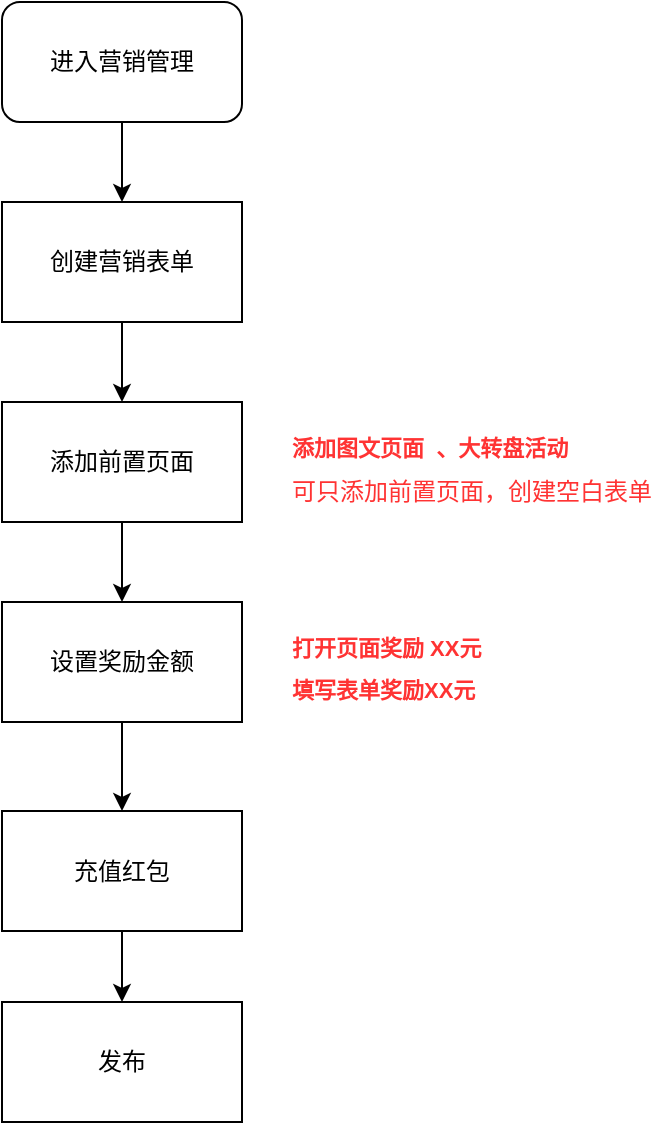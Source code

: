 <mxfile version="14.6.0" type="github">
  <diagram id="ceVoSjVOeJK-hoTPvmaE" name="第 1 页">
    <mxGraphModel dx="1422" dy="794" grid="1" gridSize="10" guides="1" tooltips="1" connect="1" arrows="1" fold="1" page="1" pageScale="1" pageWidth="10000" pageHeight="1169" math="0" shadow="0">
      <root>
        <mxCell id="0" />
        <mxCell id="1" parent="0" />
        <mxCell id="pcj1sW6-fQmG6R9GkN-e-7" value="" style="edgeStyle=orthogonalEdgeStyle;rounded=0;orthogonalLoop=1;jettySize=auto;html=1;" edge="1" parent="1" source="pcj1sW6-fQmG6R9GkN-e-1" target="pcj1sW6-fQmG6R9GkN-e-2">
          <mxGeometry relative="1" as="geometry" />
        </mxCell>
        <mxCell id="pcj1sW6-fQmG6R9GkN-e-1" value="进入营销管理" style="rounded=1;whiteSpace=wrap;html=1;" vertex="1" parent="1">
          <mxGeometry x="400" y="90" width="120" height="60" as="geometry" />
        </mxCell>
        <mxCell id="pcj1sW6-fQmG6R9GkN-e-8" value="" style="edgeStyle=orthogonalEdgeStyle;rounded=0;orthogonalLoop=1;jettySize=auto;html=1;" edge="1" parent="1" source="pcj1sW6-fQmG6R9GkN-e-2" target="pcj1sW6-fQmG6R9GkN-e-3">
          <mxGeometry relative="1" as="geometry" />
        </mxCell>
        <mxCell id="pcj1sW6-fQmG6R9GkN-e-2" value="创建营销表单" style="rounded=0;whiteSpace=wrap;html=1;" vertex="1" parent="1">
          <mxGeometry x="400" y="190" width="120" height="60" as="geometry" />
        </mxCell>
        <mxCell id="pcj1sW6-fQmG6R9GkN-e-9" value="" style="edgeStyle=orthogonalEdgeStyle;rounded=0;orthogonalLoop=1;jettySize=auto;html=1;" edge="1" parent="1" source="pcj1sW6-fQmG6R9GkN-e-3" target="pcj1sW6-fQmG6R9GkN-e-4">
          <mxGeometry relative="1" as="geometry" />
        </mxCell>
        <mxCell id="pcj1sW6-fQmG6R9GkN-e-3" value="添加前置页面" style="rounded=0;whiteSpace=wrap;html=1;" vertex="1" parent="1">
          <mxGeometry x="400" y="290" width="120" height="60" as="geometry" />
        </mxCell>
        <mxCell id="pcj1sW6-fQmG6R9GkN-e-10" value="" style="edgeStyle=orthogonalEdgeStyle;rounded=0;orthogonalLoop=1;jettySize=auto;html=1;" edge="1" parent="1" source="pcj1sW6-fQmG6R9GkN-e-4" target="pcj1sW6-fQmG6R9GkN-e-5">
          <mxGeometry relative="1" as="geometry" />
        </mxCell>
        <mxCell id="pcj1sW6-fQmG6R9GkN-e-4" value="设置奖励金额" style="rounded=0;whiteSpace=wrap;html=1;" vertex="1" parent="1">
          <mxGeometry x="400" y="390" width="120" height="60" as="geometry" />
        </mxCell>
        <mxCell id="pcj1sW6-fQmG6R9GkN-e-11" value="" style="edgeStyle=orthogonalEdgeStyle;rounded=0;orthogonalLoop=1;jettySize=auto;html=1;" edge="1" parent="1" source="pcj1sW6-fQmG6R9GkN-e-5" target="pcj1sW6-fQmG6R9GkN-e-6">
          <mxGeometry relative="1" as="geometry" />
        </mxCell>
        <mxCell id="pcj1sW6-fQmG6R9GkN-e-5" value="充值红包" style="rounded=0;whiteSpace=wrap;html=1;" vertex="1" parent="1">
          <mxGeometry x="400" y="494.5" width="120" height="60" as="geometry" />
        </mxCell>
        <mxCell id="pcj1sW6-fQmG6R9GkN-e-6" value="发布" style="rounded=0;whiteSpace=wrap;html=1;" vertex="1" parent="1">
          <mxGeometry x="400" y="590" width="120" height="60" as="geometry" />
        </mxCell>
        <mxCell id="pcj1sW6-fQmG6R9GkN-e-12" value="&lt;h1 style=&quot;font-size: 11px&quot;&gt;&lt;font style=&quot;font-size: 11px&quot;&gt;打开页面奖励 XX元&lt;/font&gt;&lt;/h1&gt;&lt;div style=&quot;font-size: 11px&quot;&gt;&lt;font style=&quot;font-size: 11px&quot;&gt;&lt;b&gt;填写表单奖励XX元&lt;/b&gt;&lt;/font&gt;&lt;/div&gt;" style="text;html=1;strokeColor=none;fillColor=none;spacing=5;spacingTop=-20;whiteSpace=wrap;overflow=hidden;rounded=0;fontColor=#FF3333;" vertex="1" parent="1">
          <mxGeometry x="540" y="410" width="190" height="40" as="geometry" />
        </mxCell>
        <mxCell id="pcj1sW6-fQmG6R9GkN-e-14" value="&lt;h1 style=&quot;font-size: 11px&quot;&gt;添加图文页面&amp;nbsp; 、大转盘活动&lt;/h1&gt;&lt;div&gt;可只添加前置页面，创建空白表单&lt;/div&gt;" style="text;html=1;strokeColor=none;fillColor=none;spacing=5;spacingTop=-20;whiteSpace=wrap;overflow=hidden;rounded=0;fontColor=#FF3333;" vertex="1" parent="1">
          <mxGeometry x="540" y="310" width="190" height="40" as="geometry" />
        </mxCell>
      </root>
    </mxGraphModel>
  </diagram>
</mxfile>
